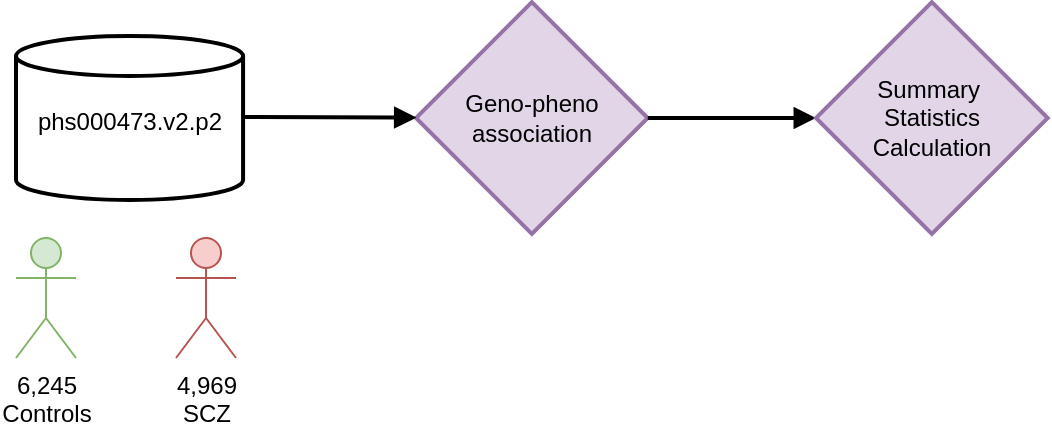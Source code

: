 <mxfile version="22.0.0" type="github">
  <diagram name="Page-1" id="M9egRGRCFl2_E4pEztr0">
    <mxGraphModel dx="1863" dy="603" grid="1" gridSize="10" guides="1" tooltips="1" connect="1" arrows="1" fold="1" page="1" pageScale="1" pageWidth="827" pageHeight="1169" math="0" shadow="0">
      <root>
        <mxCell id="0" />
        <mxCell id="1" parent="0" />
        <mxCell id="2" value="phs000473.v2.p2 &#xa;" style="shape=cylinder3;boundedLbl=1;backgroundOutline=1;size=10;strokeWidth=2;whiteSpace=wrap;" parent="1" vertex="1">
          <mxGeometry y="40" width="113.54" height="82" as="geometry" />
        </mxCell>
        <mxCell id="3" value="Geno-pheno&lt;br&gt;association" style="rhombus;strokeWidth=2;whiteSpace=wrap;fillColor=#e1d5e7;strokeColor=#9673a6;html=1;rounded=0;shadow=0;fillStyle=auto;" parent="1" vertex="1">
          <mxGeometry x="200" y="23.07" width="115.87" height="115.87" as="geometry" />
        </mxCell>
        <mxCell id="5" value="" style="curved=1;startArrow=none;endArrow=block;exitX=1;exitY=0.494;strokeWidth=2;" parent="1" target="3" edge="1">
          <mxGeometry relative="1" as="geometry">
            <Array as="points" />
            <mxPoint x="113.54" y="80.502" as="sourcePoint" />
            <mxPoint x="200" y="81" as="targetPoint" />
          </mxGeometry>
        </mxCell>
        <mxCell id="acw_bXOi_t-wdt7mQ1bd-10" value="" style="curved=1;startArrow=none;endArrow=block;entryX=0;entryY=0.5;entryDx=0;entryDy=0;exitX=1;exitY=0.5;exitDx=0;exitDy=0;strokeWidth=2;" parent="1" source="3" target="acw_bXOi_t-wdt7mQ1bd-11" edge="1">
          <mxGeometry relative="1" as="geometry">
            <Array as="points" />
            <mxPoint x="320" y="80" as="sourcePoint" />
            <mxPoint x="450" y="81" as="targetPoint" />
          </mxGeometry>
        </mxCell>
        <mxCell id="acw_bXOi_t-wdt7mQ1bd-11" value="&lt;div&gt;Summary&amp;nbsp;&lt;/div&gt;&lt;div&gt;Statistics &lt;br&gt;&lt;/div&gt;&lt;div&gt;Calculation&lt;br&gt;&lt;/div&gt;" style="rhombus;strokeWidth=2;whiteSpace=wrap;fillColor=#e1d5e7;strokeColor=#9673a6;html=1;rounded=0;shadow=0;fillStyle=auto;" parent="1" vertex="1">
          <mxGeometry x="400" y="23.07" width="115.87" height="115.87" as="geometry" />
        </mxCell>
        <mxCell id="acw_bXOi_t-wdt7mQ1bd-12" value="&lt;div&gt;6,245&lt;/div&gt;&lt;div&gt;Controls&lt;/div&gt;" style="shape=umlActor;verticalLabelPosition=bottom;verticalAlign=top;html=1;outlineConnect=0;fillColor=#d5e8d4;strokeColor=#82b366;" parent="1" vertex="1">
          <mxGeometry y="141" width="30" height="60" as="geometry" />
        </mxCell>
        <mxCell id="acw_bXOi_t-wdt7mQ1bd-13" value="&lt;div&gt;4,969&lt;br&gt;&lt;/div&gt;&lt;div&gt;SCZ&lt;br&gt;&lt;/div&gt;" style="shape=umlActor;verticalLabelPosition=bottom;verticalAlign=top;html=1;outlineConnect=0;fillColor=#f8cecc;strokeColor=#b85450;" parent="1" vertex="1">
          <mxGeometry x="80" y="141" width="30" height="60" as="geometry" />
        </mxCell>
      </root>
    </mxGraphModel>
  </diagram>
</mxfile>
